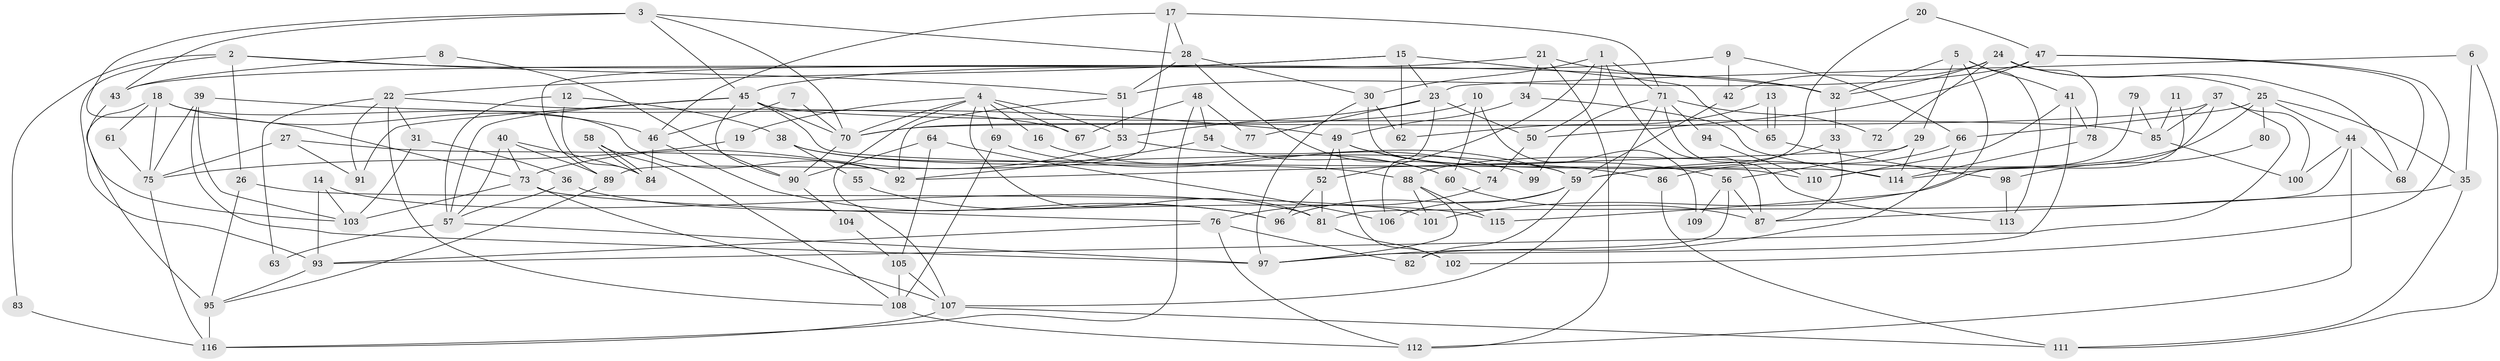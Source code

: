 // coarse degree distribution, {7: 0.15517241379310345, 8: 0.06896551724137931, 5: 0.22413793103448276, 4: 0.1724137931034483, 10: 0.017241379310344827, 6: 0.1724137931034483, 3: 0.08620689655172414, 2: 0.05172413793103448, 12: 0.034482758620689655, 11: 0.017241379310344827}
// Generated by graph-tools (version 1.1) at 2025/37/03/04/25 23:37:13]
// undirected, 116 vertices, 232 edges
graph export_dot {
  node [color=gray90,style=filled];
  1;
  2;
  3;
  4;
  5;
  6;
  7;
  8;
  9;
  10;
  11;
  12;
  13;
  14;
  15;
  16;
  17;
  18;
  19;
  20;
  21;
  22;
  23;
  24;
  25;
  26;
  27;
  28;
  29;
  30;
  31;
  32;
  33;
  34;
  35;
  36;
  37;
  38;
  39;
  40;
  41;
  42;
  43;
  44;
  45;
  46;
  47;
  48;
  49;
  50;
  51;
  52;
  53;
  54;
  55;
  56;
  57;
  58;
  59;
  60;
  61;
  62;
  63;
  64;
  65;
  66;
  67;
  68;
  69;
  70;
  71;
  72;
  73;
  74;
  75;
  76;
  77;
  78;
  79;
  80;
  81;
  82;
  83;
  84;
  85;
  86;
  87;
  88;
  89;
  90;
  91;
  92;
  93;
  94;
  95;
  96;
  97;
  98;
  99;
  100;
  101;
  102;
  103;
  104;
  105;
  106;
  107;
  108;
  109;
  110;
  111;
  112;
  113;
  114;
  115;
  116;
  1 -- 52;
  1 -- 30;
  1 -- 50;
  1 -- 71;
  1 -- 87;
  2 -- 51;
  2 -- 32;
  2 -- 26;
  2 -- 83;
  2 -- 93;
  3 -- 70;
  3 -- 73;
  3 -- 28;
  3 -- 43;
  3 -- 45;
  4 -- 107;
  4 -- 81;
  4 -- 16;
  4 -- 19;
  4 -- 53;
  4 -- 67;
  4 -- 69;
  4 -- 70;
  5 -- 29;
  5 -- 115;
  5 -- 32;
  5 -- 41;
  5 -- 113;
  6 -- 111;
  6 -- 35;
  6 -- 23;
  7 -- 46;
  7 -- 70;
  8 -- 90;
  8 -- 43;
  9 -- 42;
  9 -- 45;
  9 -- 66;
  10 -- 70;
  10 -- 60;
  10 -- 109;
  11 -- 101;
  11 -- 85;
  12 -- 57;
  12 -- 84;
  12 -- 38;
  13 -- 62;
  13 -- 65;
  13 -- 65;
  14 -- 103;
  14 -- 93;
  14 -- 81;
  15 -- 23;
  15 -- 89;
  15 -- 22;
  15 -- 62;
  15 -- 65;
  16 -- 60;
  17 -- 28;
  17 -- 46;
  17 -- 71;
  17 -- 89;
  18 -- 95;
  18 -- 46;
  18 -- 61;
  18 -- 75;
  18 -- 92;
  19 -- 75;
  20 -- 59;
  20 -- 47;
  21 -- 34;
  21 -- 112;
  21 -- 32;
  21 -- 43;
  22 -- 108;
  22 -- 31;
  22 -- 63;
  22 -- 67;
  22 -- 91;
  23 -- 53;
  23 -- 50;
  23 -- 77;
  23 -- 106;
  24 -- 25;
  24 -- 32;
  24 -- 42;
  24 -- 68;
  24 -- 72;
  24 -- 78;
  25 -- 66;
  25 -- 35;
  25 -- 44;
  25 -- 80;
  25 -- 88;
  26 -- 95;
  26 -- 101;
  27 -- 91;
  27 -- 92;
  27 -- 75;
  28 -- 51;
  28 -- 30;
  28 -- 74;
  29 -- 114;
  29 -- 56;
  29 -- 92;
  30 -- 97;
  30 -- 62;
  30 -- 110;
  31 -- 103;
  31 -- 36;
  32 -- 33;
  33 -- 59;
  33 -- 87;
  34 -- 114;
  34 -- 49;
  35 -- 111;
  35 -- 87;
  36 -- 57;
  36 -- 115;
  37 -- 70;
  37 -- 85;
  37 -- 93;
  37 -- 100;
  37 -- 114;
  38 -- 88;
  38 -- 55;
  38 -- 59;
  39 -- 75;
  39 -- 103;
  39 -- 49;
  39 -- 97;
  40 -- 73;
  40 -- 89;
  40 -- 57;
  40 -- 84;
  41 -- 78;
  41 -- 97;
  41 -- 110;
  42 -- 59;
  43 -- 103;
  44 -- 68;
  44 -- 81;
  44 -- 100;
  44 -- 112;
  45 -- 57;
  45 -- 70;
  45 -- 85;
  45 -- 90;
  45 -- 91;
  45 -- 114;
  46 -- 84;
  46 -- 96;
  47 -- 51;
  47 -- 50;
  47 -- 68;
  47 -- 102;
  48 -- 116;
  48 -- 67;
  48 -- 54;
  48 -- 77;
  49 -- 102;
  49 -- 52;
  49 -- 56;
  49 -- 86;
  50 -- 74;
  51 -- 53;
  51 -- 92;
  52 -- 81;
  52 -- 96;
  53 -- 59;
  53 -- 73;
  54 -- 92;
  54 -- 60;
  55 -- 96;
  56 -- 87;
  56 -- 82;
  56 -- 109;
  57 -- 97;
  57 -- 63;
  58 -- 108;
  58 -- 84;
  58 -- 84;
  59 -- 82;
  59 -- 96;
  59 -- 106;
  60 -- 87;
  61 -- 75;
  64 -- 90;
  64 -- 106;
  64 -- 105;
  65 -- 98;
  66 -- 97;
  66 -- 86;
  69 -- 108;
  69 -- 99;
  70 -- 90;
  71 -- 72;
  71 -- 94;
  71 -- 99;
  71 -- 107;
  71 -- 113;
  73 -- 76;
  73 -- 103;
  73 -- 107;
  74 -- 76;
  75 -- 116;
  76 -- 93;
  76 -- 82;
  76 -- 112;
  78 -- 114;
  79 -- 85;
  79 -- 110;
  80 -- 98;
  81 -- 102;
  83 -- 116;
  85 -- 100;
  86 -- 111;
  88 -- 97;
  88 -- 101;
  88 -- 115;
  89 -- 95;
  90 -- 104;
  93 -- 95;
  94 -- 110;
  95 -- 116;
  98 -- 113;
  104 -- 105;
  105 -- 107;
  105 -- 108;
  107 -- 111;
  107 -- 116;
  108 -- 112;
}
